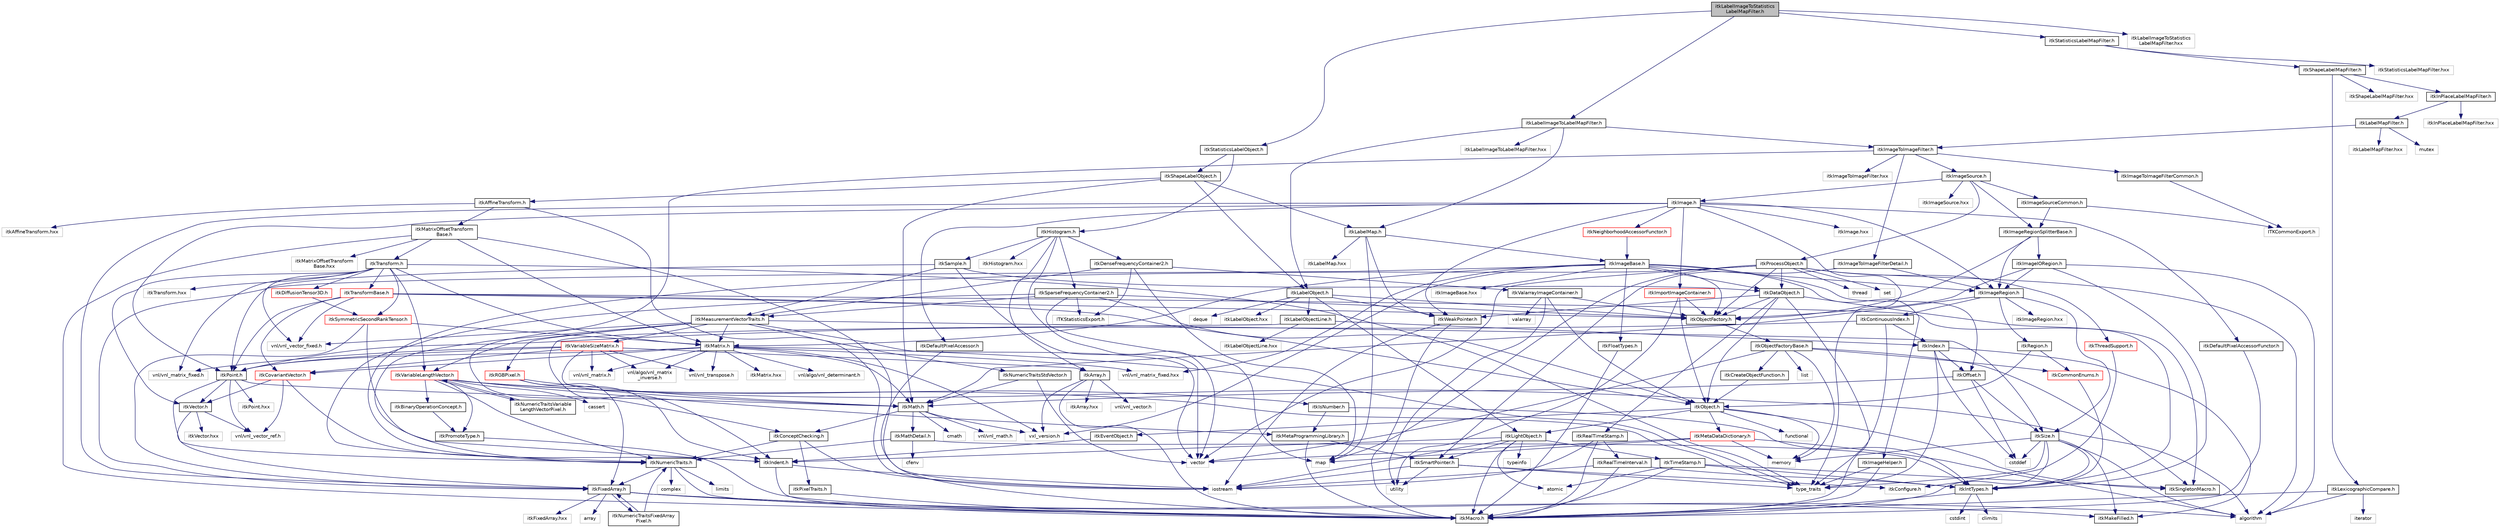 digraph "itkLabelImageToStatisticsLabelMapFilter.h"
{
 // LATEX_PDF_SIZE
  edge [fontname="Helvetica",fontsize="10",labelfontname="Helvetica",labelfontsize="10"];
  node [fontname="Helvetica",fontsize="10",shape=record];
  Node1 [label="itkLabelImageToStatistics\lLabelMapFilter.h",height=0.2,width=0.4,color="black", fillcolor="grey75", style="filled", fontcolor="black",tooltip=" "];
  Node1 -> Node2 [color="midnightblue",fontsize="10",style="solid",fontname="Helvetica"];
  Node2 [label="itkStatisticsLabelObject.h",height=0.2,width=0.4,color="black", fillcolor="white", style="filled",URL="$itkStatisticsLabelObject_8h.html",tooltip=" "];
  Node2 -> Node3 [color="midnightblue",fontsize="10",style="solid",fontname="Helvetica"];
  Node3 [label="itkShapeLabelObject.h",height=0.2,width=0.4,color="black", fillcolor="white", style="filled",URL="$itkShapeLabelObject_8h.html",tooltip=" "];
  Node3 -> Node4 [color="midnightblue",fontsize="10",style="solid",fontname="Helvetica"];
  Node4 [label="itkLabelObject.h",height=0.2,width=0.4,color="black", fillcolor="white", style="filled",URL="$itkLabelObject_8h.html",tooltip=" "];
  Node4 -> Node5 [color="midnightblue",fontsize="10",style="solid",fontname="Helvetica"];
  Node5 [label="deque",height=0.2,width=0.4,color="grey75", fillcolor="white", style="filled",tooltip=" "];
  Node4 -> Node6 [color="midnightblue",fontsize="10",style="solid",fontname="Helvetica"];
  Node6 [label="itkLightObject.h",height=0.2,width=0.4,color="black", fillcolor="white", style="filled",URL="$itkLightObject_8h.html",tooltip=" "];
  Node6 -> Node7 [color="midnightblue",fontsize="10",style="solid",fontname="Helvetica"];
  Node7 [label="itkMacro.h",height=0.2,width=0.4,color="black", fillcolor="white", style="filled",URL="$itkMacro_8h.html",tooltip=" "];
  Node6 -> Node8 [color="midnightblue",fontsize="10",style="solid",fontname="Helvetica"];
  Node8 [label="itkSmartPointer.h",height=0.2,width=0.4,color="black", fillcolor="white", style="filled",URL="$itkSmartPointer_8h.html",tooltip=" "];
  Node8 -> Node9 [color="midnightblue",fontsize="10",style="solid",fontname="Helvetica"];
  Node9 [label="iostream",height=0.2,width=0.4,color="grey75", fillcolor="white", style="filled",tooltip=" "];
  Node8 -> Node10 [color="midnightblue",fontsize="10",style="solid",fontname="Helvetica"];
  Node10 [label="utility",height=0.2,width=0.4,color="grey75", fillcolor="white", style="filled",tooltip=" "];
  Node8 -> Node11 [color="midnightblue",fontsize="10",style="solid",fontname="Helvetica"];
  Node11 [label="type_traits",height=0.2,width=0.4,color="grey75", fillcolor="white", style="filled",tooltip=" "];
  Node8 -> Node12 [color="midnightblue",fontsize="10",style="solid",fontname="Helvetica"];
  Node12 [label="itkConfigure.h",height=0.2,width=0.4,color="grey75", fillcolor="white", style="filled",tooltip=" "];
  Node6 -> Node13 [color="midnightblue",fontsize="10",style="solid",fontname="Helvetica"];
  Node13 [label="itkTimeStamp.h",height=0.2,width=0.4,color="black", fillcolor="white", style="filled",URL="$itkTimeStamp_8h.html",tooltip=" "];
  Node13 -> Node7 [color="midnightblue",fontsize="10",style="solid",fontname="Helvetica"];
  Node13 -> Node14 [color="midnightblue",fontsize="10",style="solid",fontname="Helvetica"];
  Node14 [label="itkIntTypes.h",height=0.2,width=0.4,color="black", fillcolor="white", style="filled",URL="$itkIntTypes_8h.html",tooltip=" "];
  Node14 -> Node7 [color="midnightblue",fontsize="10",style="solid",fontname="Helvetica"];
  Node14 -> Node15 [color="midnightblue",fontsize="10",style="solid",fontname="Helvetica"];
  Node15 [label="cstdint",height=0.2,width=0.4,color="grey75", fillcolor="white", style="filled",tooltip=" "];
  Node14 -> Node16 [color="midnightblue",fontsize="10",style="solid",fontname="Helvetica"];
  Node16 [label="climits",height=0.2,width=0.4,color="grey75", fillcolor="white", style="filled",tooltip=" "];
  Node13 -> Node17 [color="midnightblue",fontsize="10",style="solid",fontname="Helvetica"];
  Node17 [label="atomic",height=0.2,width=0.4,color="grey75", fillcolor="white", style="filled",tooltip=" "];
  Node13 -> Node18 [color="midnightblue",fontsize="10",style="solid",fontname="Helvetica"];
  Node18 [label="itkSingletonMacro.h",height=0.2,width=0.4,color="black", fillcolor="white", style="filled",URL="$itkSingletonMacro_8h.html",tooltip=" "];
  Node6 -> Node19 [color="midnightblue",fontsize="10",style="solid",fontname="Helvetica"];
  Node19 [label="itkIndent.h",height=0.2,width=0.4,color="black", fillcolor="white", style="filled",URL="$itkIndent_8h.html",tooltip=" "];
  Node19 -> Node7 [color="midnightblue",fontsize="10",style="solid",fontname="Helvetica"];
  Node19 -> Node9 [color="midnightblue",fontsize="10",style="solid",fontname="Helvetica"];
  Node6 -> Node17 [color="midnightblue",fontsize="10",style="solid",fontname="Helvetica"];
  Node6 -> Node9 [color="midnightblue",fontsize="10",style="solid",fontname="Helvetica"];
  Node6 -> Node20 [color="midnightblue",fontsize="10",style="solid",fontname="Helvetica"];
  Node20 [label="typeinfo",height=0.2,width=0.4,color="grey75", fillcolor="white", style="filled",tooltip=" "];
  Node4 -> Node21 [color="midnightblue",fontsize="10",style="solid",fontname="Helvetica"];
  Node21 [label="itkLabelObjectLine.h",height=0.2,width=0.4,color="black", fillcolor="white", style="filled",URL="$itkLabelObjectLine_8h.html",tooltip=" "];
  Node21 -> Node22 [color="midnightblue",fontsize="10",style="solid",fontname="Helvetica"];
  Node22 [label="itkIndex.h",height=0.2,width=0.4,color="black", fillcolor="white", style="filled",URL="$itkIndex_8h.html",tooltip=" "];
  Node22 -> Node23 [color="midnightblue",fontsize="10",style="solid",fontname="Helvetica"];
  Node23 [label="itkMakeFilled.h",height=0.2,width=0.4,color="black", fillcolor="white", style="filled",URL="$itkMakeFilled_8h.html",tooltip=" "];
  Node22 -> Node24 [color="midnightblue",fontsize="10",style="solid",fontname="Helvetica"];
  Node24 [label="itkOffset.h",height=0.2,width=0.4,color="black", fillcolor="white", style="filled",URL="$itkOffset_8h.html",tooltip=" "];
  Node24 -> Node25 [color="midnightblue",fontsize="10",style="solid",fontname="Helvetica"];
  Node25 [label="itkSize.h",height=0.2,width=0.4,color="black", fillcolor="white", style="filled",URL="$itkSize_8h.html",tooltip=" "];
  Node25 -> Node14 [color="midnightblue",fontsize="10",style="solid",fontname="Helvetica"];
  Node25 -> Node7 [color="midnightblue",fontsize="10",style="solid",fontname="Helvetica"];
  Node25 -> Node23 [color="midnightblue",fontsize="10",style="solid",fontname="Helvetica"];
  Node25 -> Node26 [color="midnightblue",fontsize="10",style="solid",fontname="Helvetica"];
  Node26 [label="algorithm",height=0.2,width=0.4,color="grey75", fillcolor="white", style="filled",tooltip=" "];
  Node25 -> Node27 [color="midnightblue",fontsize="10",style="solid",fontname="Helvetica"];
  Node27 [label="cstddef",height=0.2,width=0.4,color="grey75", fillcolor="white", style="filled",tooltip=" "];
  Node25 -> Node11 [color="midnightblue",fontsize="10",style="solid",fontname="Helvetica"];
  Node25 -> Node28 [color="midnightblue",fontsize="10",style="solid",fontname="Helvetica"];
  Node28 [label="memory",height=0.2,width=0.4,color="grey75", fillcolor="white", style="filled",tooltip=" "];
  Node24 -> Node29 [color="midnightblue",fontsize="10",style="solid",fontname="Helvetica"];
  Node29 [label="itkMath.h",height=0.2,width=0.4,color="black", fillcolor="white", style="filled",URL="$itkMath_8h.html",tooltip=" "];
  Node29 -> Node30 [color="midnightblue",fontsize="10",style="solid",fontname="Helvetica"];
  Node30 [label="cmath",height=0.2,width=0.4,color="grey75", fillcolor="white", style="filled",tooltip=" "];
  Node29 -> Node31 [color="midnightblue",fontsize="10",style="solid",fontname="Helvetica"];
  Node31 [label="itkMathDetail.h",height=0.2,width=0.4,color="black", fillcolor="white", style="filled",URL="$itkMathDetail_8h.html",tooltip=" "];
  Node31 -> Node14 [color="midnightblue",fontsize="10",style="solid",fontname="Helvetica"];
  Node31 -> Node32 [color="midnightblue",fontsize="10",style="solid",fontname="Helvetica"];
  Node32 [label="itkNumericTraits.h",height=0.2,width=0.4,color="black", fillcolor="white", style="filled",URL="$itkNumericTraits_8h.html",tooltip=" "];
  Node32 -> Node7 [color="midnightblue",fontsize="10",style="solid",fontname="Helvetica"];
  Node32 -> Node33 [color="midnightblue",fontsize="10",style="solid",fontname="Helvetica"];
  Node33 [label="limits",height=0.2,width=0.4,color="grey75", fillcolor="white", style="filled",tooltip=" "];
  Node32 -> Node34 [color="midnightblue",fontsize="10",style="solid",fontname="Helvetica"];
  Node34 [label="complex",height=0.2,width=0.4,color="grey75", fillcolor="white", style="filled",tooltip=" "];
  Node32 -> Node35 [color="midnightblue",fontsize="10",style="solid",fontname="Helvetica"];
  Node35 [label="itkFixedArray.h",height=0.2,width=0.4,color="black", fillcolor="white", style="filled",URL="$itkFixedArray_8h.html",tooltip=" "];
  Node35 -> Node7 [color="midnightblue",fontsize="10",style="solid",fontname="Helvetica"];
  Node35 -> Node23 [color="midnightblue",fontsize="10",style="solid",fontname="Helvetica"];
  Node35 -> Node26 [color="midnightblue",fontsize="10",style="solid",fontname="Helvetica"];
  Node35 -> Node36 [color="midnightblue",fontsize="10",style="solid",fontname="Helvetica"];
  Node36 [label="array",height=0.2,width=0.4,color="grey75", fillcolor="white", style="filled",tooltip=" "];
  Node35 -> Node37 [color="midnightblue",fontsize="10",style="solid",fontname="Helvetica"];
  Node37 [label="itkFixedArray.hxx",height=0.2,width=0.4,color="grey75", fillcolor="white", style="filled",tooltip=" "];
  Node35 -> Node38 [color="midnightblue",fontsize="10",style="solid",fontname="Helvetica"];
  Node38 [label="itkNumericTraitsFixedArray\lPixel.h",height=0.2,width=0.4,color="black", fillcolor="white", style="filled",URL="$itkNumericTraitsFixedArrayPixel_8h.html",tooltip=" "];
  Node38 -> Node32 [color="midnightblue",fontsize="10",style="solid",fontname="Helvetica"];
  Node38 -> Node35 [color="midnightblue",fontsize="10",style="solid",fontname="Helvetica"];
  Node31 -> Node39 [color="midnightblue",fontsize="10",style="solid",fontname="Helvetica"];
  Node39 [label="cfenv",height=0.2,width=0.4,color="grey75", fillcolor="white", style="filled",tooltip=" "];
  Node29 -> Node40 [color="midnightblue",fontsize="10",style="solid",fontname="Helvetica"];
  Node40 [label="itkConceptChecking.h",height=0.2,width=0.4,color="black", fillcolor="white", style="filled",URL="$itkConceptChecking_8h.html",tooltip=" "];
  Node40 -> Node41 [color="midnightblue",fontsize="10",style="solid",fontname="Helvetica"];
  Node41 [label="itkPixelTraits.h",height=0.2,width=0.4,color="black", fillcolor="white", style="filled",URL="$itkPixelTraits_8h.html",tooltip=" "];
  Node41 -> Node7 [color="midnightblue",fontsize="10",style="solid",fontname="Helvetica"];
  Node40 -> Node32 [color="midnightblue",fontsize="10",style="solid",fontname="Helvetica"];
  Node40 -> Node9 [color="midnightblue",fontsize="10",style="solid",fontname="Helvetica"];
  Node29 -> Node42 [color="midnightblue",fontsize="10",style="solid",fontname="Helvetica"];
  Node42 [label="vnl/vnl_math.h",height=0.2,width=0.4,color="grey75", fillcolor="white", style="filled",tooltip=" "];
  Node29 -> Node43 [color="midnightblue",fontsize="10",style="solid",fontname="Helvetica"];
  Node43 [label="vxl_version.h",height=0.2,width=0.4,color="grey75", fillcolor="white", style="filled",tooltip=" "];
  Node24 -> Node27 [color="midnightblue",fontsize="10",style="solid",fontname="Helvetica"];
  Node22 -> Node27 [color="midnightblue",fontsize="10",style="solid",fontname="Helvetica"];
  Node22 -> Node11 [color="midnightblue",fontsize="10",style="solid",fontname="Helvetica"];
  Node21 -> Node19 [color="midnightblue",fontsize="10",style="solid",fontname="Helvetica"];
  Node21 -> Node44 [color="midnightblue",fontsize="10",style="solid",fontname="Helvetica"];
  Node44 [label="itkLabelObjectLine.hxx",height=0.2,width=0.4,color="grey75", fillcolor="white", style="filled",tooltip=" "];
  Node4 -> Node45 [color="midnightblue",fontsize="10",style="solid",fontname="Helvetica"];
  Node45 [label="itkWeakPointer.h",height=0.2,width=0.4,color="black", fillcolor="white", style="filled",URL="$itkWeakPointer_8h.html",tooltip=" "];
  Node45 -> Node7 [color="midnightblue",fontsize="10",style="solid",fontname="Helvetica"];
  Node45 -> Node9 [color="midnightblue",fontsize="10",style="solid",fontname="Helvetica"];
  Node4 -> Node46 [color="midnightblue",fontsize="10",style="solid",fontname="Helvetica"];
  Node46 [label="itkObjectFactory.h",height=0.2,width=0.4,color="black", fillcolor="white", style="filled",URL="$itkObjectFactory_8h.html",tooltip=" "];
  Node46 -> Node47 [color="midnightblue",fontsize="10",style="solid",fontname="Helvetica"];
  Node47 [label="itkObjectFactoryBase.h",height=0.2,width=0.4,color="black", fillcolor="white", style="filled",URL="$itkObjectFactoryBase_8h.html",tooltip=" "];
  Node47 -> Node48 [color="midnightblue",fontsize="10",style="solid",fontname="Helvetica"];
  Node48 [label="itkCreateObjectFunction.h",height=0.2,width=0.4,color="black", fillcolor="white", style="filled",URL="$itkCreateObjectFunction_8h.html",tooltip=" "];
  Node48 -> Node49 [color="midnightblue",fontsize="10",style="solid",fontname="Helvetica"];
  Node49 [label="itkObject.h",height=0.2,width=0.4,color="black", fillcolor="white", style="filled",URL="$itkObject_8h.html",tooltip=" "];
  Node49 -> Node6 [color="midnightblue",fontsize="10",style="solid",fontname="Helvetica"];
  Node49 -> Node50 [color="midnightblue",fontsize="10",style="solid",fontname="Helvetica"];
  Node50 [label="itkEventObject.h",height=0.2,width=0.4,color="black", fillcolor="white", style="filled",URL="$itkEventObject_8h.html",tooltip=" "];
  Node50 -> Node19 [color="midnightblue",fontsize="10",style="solid",fontname="Helvetica"];
  Node49 -> Node51 [color="midnightblue",fontsize="10",style="solid",fontname="Helvetica"];
  Node51 [label="itkMetaDataDictionary.h",height=0.2,width=0.4,color="red", fillcolor="white", style="filled",URL="$itkMetaDataDictionary_8h.html",tooltip=" "];
  Node51 -> Node26 [color="midnightblue",fontsize="10",style="solid",fontname="Helvetica"];
  Node51 -> Node53 [color="midnightblue",fontsize="10",style="solid",fontname="Helvetica"];
  Node53 [label="vector",height=0.2,width=0.4,color="grey75", fillcolor="white", style="filled",tooltip=" "];
  Node51 -> Node54 [color="midnightblue",fontsize="10",style="solid",fontname="Helvetica"];
  Node54 [label="map",height=0.2,width=0.4,color="grey75", fillcolor="white", style="filled",tooltip=" "];
  Node51 -> Node28 [color="midnightblue",fontsize="10",style="solid",fontname="Helvetica"];
  Node49 -> Node18 [color="midnightblue",fontsize="10",style="solid",fontname="Helvetica"];
  Node49 -> Node56 [color="midnightblue",fontsize="10",style="solid",fontname="Helvetica"];
  Node56 [label="functional",height=0.2,width=0.4,color="grey75", fillcolor="white", style="filled",tooltip=" "];
  Node49 -> Node28 [color="midnightblue",fontsize="10",style="solid",fontname="Helvetica"];
  Node47 -> Node18 [color="midnightblue",fontsize="10",style="solid",fontname="Helvetica"];
  Node47 -> Node57 [color="midnightblue",fontsize="10",style="solid",fontname="Helvetica"];
  Node57 [label="itkCommonEnums.h",height=0.2,width=0.4,color="red", fillcolor="white", style="filled",URL="$itkCommonEnums_8h.html",tooltip=" "];
  Node57 -> Node14 [color="midnightblue",fontsize="10",style="solid",fontname="Helvetica"];
  Node47 -> Node59 [color="midnightblue",fontsize="10",style="solid",fontname="Helvetica"];
  Node59 [label="list",height=0.2,width=0.4,color="grey75", fillcolor="white", style="filled",tooltip=" "];
  Node47 -> Node28 [color="midnightblue",fontsize="10",style="solid",fontname="Helvetica"];
  Node47 -> Node53 [color="midnightblue",fontsize="10",style="solid",fontname="Helvetica"];
  Node4 -> Node60 [color="midnightblue",fontsize="10",style="solid",fontname="Helvetica"];
  Node60 [label="itkLabelObject.hxx",height=0.2,width=0.4,color="grey75", fillcolor="white", style="filled",tooltip=" "];
  Node3 -> Node61 [color="midnightblue",fontsize="10",style="solid",fontname="Helvetica"];
  Node61 [label="itkLabelMap.h",height=0.2,width=0.4,color="black", fillcolor="white", style="filled",URL="$itkLabelMap_8h.html",tooltip=" "];
  Node61 -> Node62 [color="midnightblue",fontsize="10",style="solid",fontname="Helvetica"];
  Node62 [label="itkImageBase.h",height=0.2,width=0.4,color="black", fillcolor="white", style="filled",URL="$itkImageBase_8h.html",tooltip=" "];
  Node62 -> Node63 [color="midnightblue",fontsize="10",style="solid",fontname="Helvetica"];
  Node63 [label="itkDataObject.h",height=0.2,width=0.4,color="black", fillcolor="white", style="filled",URL="$itkDataObject_8h.html",tooltip=" "];
  Node63 -> Node49 [color="midnightblue",fontsize="10",style="solid",fontname="Helvetica"];
  Node63 -> Node7 [color="midnightblue",fontsize="10",style="solid",fontname="Helvetica"];
  Node63 -> Node18 [color="midnightblue",fontsize="10",style="solid",fontname="Helvetica"];
  Node63 -> Node45 [color="midnightblue",fontsize="10",style="solid",fontname="Helvetica"];
  Node63 -> Node64 [color="midnightblue",fontsize="10",style="solid",fontname="Helvetica"];
  Node64 [label="itkRealTimeStamp.h",height=0.2,width=0.4,color="black", fillcolor="white", style="filled",URL="$itkRealTimeStamp_8h.html",tooltip=" "];
  Node64 -> Node65 [color="midnightblue",fontsize="10",style="solid",fontname="Helvetica"];
  Node65 [label="itkRealTimeInterval.h",height=0.2,width=0.4,color="black", fillcolor="white", style="filled",URL="$itkRealTimeInterval_8h.html",tooltip=" "];
  Node65 -> Node14 [color="midnightblue",fontsize="10",style="solid",fontname="Helvetica"];
  Node65 -> Node7 [color="midnightblue",fontsize="10",style="solid",fontname="Helvetica"];
  Node65 -> Node9 [color="midnightblue",fontsize="10",style="solid",fontname="Helvetica"];
  Node64 -> Node7 [color="midnightblue",fontsize="10",style="solid",fontname="Helvetica"];
  Node64 -> Node9 [color="midnightblue",fontsize="10",style="solid",fontname="Helvetica"];
  Node63 -> Node46 [color="midnightblue",fontsize="10",style="solid",fontname="Helvetica"];
  Node62 -> Node66 [color="midnightblue",fontsize="10",style="solid",fontname="Helvetica"];
  Node66 [label="itkImageRegion.h",height=0.2,width=0.4,color="black", fillcolor="white", style="filled",URL="$itkImageRegion_8h.html",tooltip=" "];
  Node66 -> Node67 [color="midnightblue",fontsize="10",style="solid",fontname="Helvetica"];
  Node67 [label="itkRegion.h",height=0.2,width=0.4,color="black", fillcolor="white", style="filled",URL="$itkRegion_8h.html",tooltip=" "];
  Node67 -> Node49 [color="midnightblue",fontsize="10",style="solid",fontname="Helvetica"];
  Node67 -> Node57 [color="midnightblue",fontsize="10",style="solid",fontname="Helvetica"];
  Node66 -> Node25 [color="midnightblue",fontsize="10",style="solid",fontname="Helvetica"];
  Node66 -> Node68 [color="midnightblue",fontsize="10",style="solid",fontname="Helvetica"];
  Node68 [label="itkContinuousIndex.h",height=0.2,width=0.4,color="black", fillcolor="white", style="filled",URL="$itkContinuousIndex_8h.html",tooltip=" "];
  Node68 -> Node69 [color="midnightblue",fontsize="10",style="solid",fontname="Helvetica"];
  Node69 [label="itkPoint.h",height=0.2,width=0.4,color="black", fillcolor="white", style="filled",URL="$itkPoint_8h.html",tooltip=" "];
  Node69 -> Node32 [color="midnightblue",fontsize="10",style="solid",fontname="Helvetica"];
  Node69 -> Node70 [color="midnightblue",fontsize="10",style="solid",fontname="Helvetica"];
  Node70 [label="itkVector.h",height=0.2,width=0.4,color="black", fillcolor="white", style="filled",URL="$itkVector_8h.html",tooltip=" "];
  Node70 -> Node35 [color="midnightblue",fontsize="10",style="solid",fontname="Helvetica"];
  Node70 -> Node71 [color="midnightblue",fontsize="10",style="solid",fontname="Helvetica"];
  Node71 [label="vnl/vnl_vector_ref.h",height=0.2,width=0.4,color="grey75", fillcolor="white", style="filled",tooltip=" "];
  Node70 -> Node72 [color="midnightblue",fontsize="10",style="solid",fontname="Helvetica"];
  Node72 [label="itkVector.hxx",height=0.2,width=0.4,color="grey75", fillcolor="white", style="filled",tooltip=" "];
  Node69 -> Node71 [color="midnightblue",fontsize="10",style="solid",fontname="Helvetica"];
  Node69 -> Node29 [color="midnightblue",fontsize="10",style="solid",fontname="Helvetica"];
  Node69 -> Node73 [color="midnightblue",fontsize="10",style="solid",fontname="Helvetica"];
  Node73 [label="itkPoint.hxx",height=0.2,width=0.4,color="grey75", fillcolor="white", style="filled",tooltip=" "];
  Node68 -> Node22 [color="midnightblue",fontsize="10",style="solid",fontname="Helvetica"];
  Node68 -> Node11 [color="midnightblue",fontsize="10",style="solid",fontname="Helvetica"];
  Node66 -> Node29 [color="midnightblue",fontsize="10",style="solid",fontname="Helvetica"];
  Node66 -> Node74 [color="midnightblue",fontsize="10",style="solid",fontname="Helvetica"];
  Node74 [label="itkImageRegion.hxx",height=0.2,width=0.4,color="grey75", fillcolor="white", style="filled",tooltip=" "];
  Node62 -> Node75 [color="midnightblue",fontsize="10",style="solid",fontname="Helvetica"];
  Node75 [label="itkMatrix.h",height=0.2,width=0.4,color="black", fillcolor="white", style="filled",URL="$itkMatrix_8h.html",tooltip=" "];
  Node75 -> Node69 [color="midnightblue",fontsize="10",style="solid",fontname="Helvetica"];
  Node75 -> Node76 [color="midnightblue",fontsize="10",style="solid",fontname="Helvetica"];
  Node76 [label="itkCovariantVector.h",height=0.2,width=0.4,color="red", fillcolor="white", style="filled",URL="$itkCovariantVector_8h.html",tooltip=" "];
  Node76 -> Node19 [color="midnightblue",fontsize="10",style="solid",fontname="Helvetica"];
  Node76 -> Node70 [color="midnightblue",fontsize="10",style="solid",fontname="Helvetica"];
  Node76 -> Node71 [color="midnightblue",fontsize="10",style="solid",fontname="Helvetica"];
  Node75 -> Node43 [color="midnightblue",fontsize="10",style="solid",fontname="Helvetica"];
  Node75 -> Node79 [color="midnightblue",fontsize="10",style="solid",fontname="Helvetica"];
  Node79 [label="vnl/vnl_matrix_fixed.hxx",height=0.2,width=0.4,color="grey75", fillcolor="white", style="filled",tooltip=" "];
  Node75 -> Node80 [color="midnightblue",fontsize="10",style="solid",fontname="Helvetica"];
  Node80 [label="vnl/vnl_transpose.h",height=0.2,width=0.4,color="grey75", fillcolor="white", style="filled",tooltip=" "];
  Node75 -> Node81 [color="midnightblue",fontsize="10",style="solid",fontname="Helvetica"];
  Node81 [label="vnl/algo/vnl_matrix\l_inverse.h",height=0.2,width=0.4,color="grey75", fillcolor="white", style="filled",tooltip=" "];
  Node75 -> Node82 [color="midnightblue",fontsize="10",style="solid",fontname="Helvetica"];
  Node82 [label="vnl/vnl_matrix.h",height=0.2,width=0.4,color="grey75", fillcolor="white", style="filled",tooltip=" "];
  Node75 -> Node83 [color="midnightblue",fontsize="10",style="solid",fontname="Helvetica"];
  Node83 [label="vnl/algo/vnl_determinant.h",height=0.2,width=0.4,color="grey75", fillcolor="white", style="filled",tooltip=" "];
  Node75 -> Node29 [color="midnightblue",fontsize="10",style="solid",fontname="Helvetica"];
  Node75 -> Node11 [color="midnightblue",fontsize="10",style="solid",fontname="Helvetica"];
  Node75 -> Node84 [color="midnightblue",fontsize="10",style="solid",fontname="Helvetica"];
  Node84 [label="itkMatrix.hxx",height=0.2,width=0.4,color="grey75", fillcolor="white", style="filled",tooltip=" "];
  Node62 -> Node46 [color="midnightblue",fontsize="10",style="solid",fontname="Helvetica"];
  Node62 -> Node24 [color="midnightblue",fontsize="10",style="solid",fontname="Helvetica"];
  Node62 -> Node35 [color="midnightblue",fontsize="10",style="solid",fontname="Helvetica"];
  Node62 -> Node85 [color="midnightblue",fontsize="10",style="solid",fontname="Helvetica"];
  Node85 [label="itkImageHelper.h",height=0.2,width=0.4,color="black", fillcolor="white", style="filled",URL="$itkImageHelper_8h.html",tooltip=" "];
  Node85 -> Node7 [color="midnightblue",fontsize="10",style="solid",fontname="Helvetica"];
  Node85 -> Node11 [color="midnightblue",fontsize="10",style="solid",fontname="Helvetica"];
  Node62 -> Node86 [color="midnightblue",fontsize="10",style="solid",fontname="Helvetica"];
  Node86 [label="itkFloatTypes.h",height=0.2,width=0.4,color="black", fillcolor="white", style="filled",URL="$itkFloatTypes_8h.html",tooltip=" "];
  Node86 -> Node7 [color="midnightblue",fontsize="10",style="solid",fontname="Helvetica"];
  Node62 -> Node43 [color="midnightblue",fontsize="10",style="solid",fontname="Helvetica"];
  Node62 -> Node79 [color="midnightblue",fontsize="10",style="solid",fontname="Helvetica"];
  Node62 -> Node87 [color="midnightblue",fontsize="10",style="solid",fontname="Helvetica"];
  Node87 [label="itkImageBase.hxx",height=0.2,width=0.4,color="grey75", fillcolor="white", style="filled",tooltip=" "];
  Node61 -> Node45 [color="midnightblue",fontsize="10",style="solid",fontname="Helvetica"];
  Node61 -> Node54 [color="midnightblue",fontsize="10",style="solid",fontname="Helvetica"];
  Node61 -> Node88 [color="midnightblue",fontsize="10",style="solid",fontname="Helvetica"];
  Node88 [label="itkLabelMap.hxx",height=0.2,width=0.4,color="grey75", fillcolor="white", style="filled",tooltip=" "];
  Node3 -> Node29 [color="midnightblue",fontsize="10",style="solid",fontname="Helvetica"];
  Node3 -> Node89 [color="midnightblue",fontsize="10",style="solid",fontname="Helvetica"];
  Node89 [label="itkAffineTransform.h",height=0.2,width=0.4,color="black", fillcolor="white", style="filled",URL="$itkAffineTransform_8h.html",tooltip=" "];
  Node89 -> Node90 [color="midnightblue",fontsize="10",style="solid",fontname="Helvetica"];
  Node90 [label="itkMatrixOffsetTransform\lBase.h",height=0.2,width=0.4,color="black", fillcolor="white", style="filled",URL="$itkMatrixOffsetTransformBase_8h.html",tooltip=" "];
  Node90 -> Node7 [color="midnightblue",fontsize="10",style="solid",fontname="Helvetica"];
  Node90 -> Node75 [color="midnightblue",fontsize="10",style="solid",fontname="Helvetica"];
  Node90 -> Node91 [color="midnightblue",fontsize="10",style="solid",fontname="Helvetica"];
  Node91 [label="itkTransform.h",height=0.2,width=0.4,color="black", fillcolor="white", style="filled",URL="$itkTransform_8h.html",tooltip=" "];
  Node91 -> Node11 [color="midnightblue",fontsize="10",style="solid",fontname="Helvetica"];
  Node91 -> Node92 [color="midnightblue",fontsize="10",style="solid",fontname="Helvetica"];
  Node92 [label="itkTransformBase.h",height=0.2,width=0.4,color="red", fillcolor="white", style="filled",URL="$itkTransformBase_8h.html",tooltip=" "];
  Node92 -> Node49 [color="midnightblue",fontsize="10",style="solid",fontname="Helvetica"];
  Node92 -> Node69 [color="midnightblue",fontsize="10",style="solid",fontname="Helvetica"];
  Node92 -> Node76 [color="midnightblue",fontsize="10",style="solid",fontname="Helvetica"];
  Node92 -> Node94 [color="midnightblue",fontsize="10",style="solid",fontname="Helvetica"];
  Node94 [label="vnl/vnl_vector_fixed.h",height=0.2,width=0.4,color="grey75", fillcolor="white", style="filled",tooltip=" "];
  Node92 -> Node46 [color="midnightblue",fontsize="10",style="solid",fontname="Helvetica"];
  Node92 -> Node14 [color="midnightblue",fontsize="10",style="solid",fontname="Helvetica"];
  Node91 -> Node70 [color="midnightblue",fontsize="10",style="solid",fontname="Helvetica"];
  Node91 -> Node102 [color="midnightblue",fontsize="10",style="solid",fontname="Helvetica"];
  Node102 [label="itkSymmetricSecondRankTensor.h",height=0.2,width=0.4,color="red", fillcolor="white", style="filled",URL="$itkSymmetricSecondRankTensor_8h.html",tooltip=" "];
  Node102 -> Node19 [color="midnightblue",fontsize="10",style="solid",fontname="Helvetica"];
  Node102 -> Node35 [color="midnightblue",fontsize="10",style="solid",fontname="Helvetica"];
  Node102 -> Node75 [color="midnightblue",fontsize="10",style="solid",fontname="Helvetica"];
  Node91 -> Node111 [color="midnightblue",fontsize="10",style="solid",fontname="Helvetica"];
  Node111 [label="itkDiffusionTensor3D.h",height=0.2,width=0.4,color="red", fillcolor="white", style="filled",URL="$itkDiffusionTensor3D_8h.html",tooltip=" "];
  Node111 -> Node102 [color="midnightblue",fontsize="10",style="solid",fontname="Helvetica"];
  Node91 -> Node114 [color="midnightblue",fontsize="10",style="solid",fontname="Helvetica"];
  Node114 [label="itkVariableLengthVector.h",height=0.2,width=0.4,color="red", fillcolor="white", style="filled",URL="$itkVariableLengthVector_8h.html",tooltip=" "];
  Node114 -> Node115 [color="midnightblue",fontsize="10",style="solid",fontname="Helvetica"];
  Node115 [label="cassert",height=0.2,width=0.4,color="grey75", fillcolor="white", style="filled",tooltip=" "];
  Node114 -> Node26 [color="midnightblue",fontsize="10",style="solid",fontname="Helvetica"];
  Node114 -> Node11 [color="midnightblue",fontsize="10",style="solid",fontname="Helvetica"];
  Node114 -> Node32 [color="midnightblue",fontsize="10",style="solid",fontname="Helvetica"];
  Node114 -> Node116 [color="midnightblue",fontsize="10",style="solid",fontname="Helvetica"];
  Node116 [label="itkMetaProgrammingLibrary.h",height=0.2,width=0.4,color="black", fillcolor="white", style="filled",URL="$itkMetaProgrammingLibrary_8h.html",tooltip=" "];
  Node116 -> Node7 [color="midnightblue",fontsize="10",style="solid",fontname="Helvetica"];
  Node116 -> Node8 [color="midnightblue",fontsize="10",style="solid",fontname="Helvetica"];
  Node114 -> Node117 [color="midnightblue",fontsize="10",style="solid",fontname="Helvetica"];
  Node117 [label="itkIsNumber.h",height=0.2,width=0.4,color="black", fillcolor="white", style="filled",URL="$itkIsNumber_8h.html",tooltip=" "];
  Node117 -> Node116 [color="midnightblue",fontsize="10",style="solid",fontname="Helvetica"];
  Node117 -> Node14 [color="midnightblue",fontsize="10",style="solid",fontname="Helvetica"];
  Node114 -> Node118 [color="midnightblue",fontsize="10",style="solid",fontname="Helvetica"];
  Node118 [label="itkPromoteType.h",height=0.2,width=0.4,color="black", fillcolor="white", style="filled",URL="$itkPromoteType_8h.html",tooltip=" "];
  Node118 -> Node7 [color="midnightblue",fontsize="10",style="solid",fontname="Helvetica"];
  Node114 -> Node119 [color="midnightblue",fontsize="10",style="solid",fontname="Helvetica"];
  Node119 [label="itkBinaryOperationConcept.h",height=0.2,width=0.4,color="black", fillcolor="white", style="filled",URL="$itkBinaryOperationConcept_8h.html",tooltip=" "];
  Node119 -> Node118 [color="midnightblue",fontsize="10",style="solid",fontname="Helvetica"];
  Node114 -> Node120 [color="midnightblue",fontsize="10",style="solid",fontname="Helvetica"];
  Node120 [label="itkNumericTraitsVariable\lLengthVectorPixel.h",height=0.2,width=0.4,color="black", fillcolor="white", style="filled",URL="$itkNumericTraitsVariableLengthVectorPixel_8h.html",tooltip=" "];
  Node120 -> Node114 [color="midnightblue",fontsize="10",style="solid",fontname="Helvetica"];
  Node91 -> Node94 [color="midnightblue",fontsize="10",style="solid",fontname="Helvetica"];
  Node91 -> Node107 [color="midnightblue",fontsize="10",style="solid",fontname="Helvetica"];
  Node107 [label="vnl/vnl_matrix_fixed.h",height=0.2,width=0.4,color="grey75", fillcolor="white", style="filled",tooltip=" "];
  Node91 -> Node75 [color="midnightblue",fontsize="10",style="solid",fontname="Helvetica"];
  Node91 -> Node122 [color="midnightblue",fontsize="10",style="solid",fontname="Helvetica"];
  Node122 [label="itkTransform.hxx",height=0.2,width=0.4,color="grey75", fillcolor="white", style="filled",tooltip=" "];
  Node90 -> Node9 [color="midnightblue",fontsize="10",style="solid",fontname="Helvetica"];
  Node90 -> Node123 [color="midnightblue",fontsize="10",style="solid",fontname="Helvetica"];
  Node123 [label="itkMatrixOffsetTransform\lBase.hxx",height=0.2,width=0.4,color="grey75", fillcolor="white", style="filled",tooltip=" "];
  Node89 -> Node9 [color="midnightblue",fontsize="10",style="solid",fontname="Helvetica"];
  Node89 -> Node124 [color="midnightblue",fontsize="10",style="solid",fontname="Helvetica"];
  Node124 [label="itkAffineTransform.hxx",height=0.2,width=0.4,color="grey75", fillcolor="white", style="filled",tooltip=" "];
  Node2 -> Node125 [color="midnightblue",fontsize="10",style="solid",fontname="Helvetica"];
  Node125 [label="itkHistogram.h",height=0.2,width=0.4,color="black", fillcolor="white", style="filled",URL="$itkHistogram_8h.html",tooltip=" "];
  Node125 -> Node53 [color="midnightblue",fontsize="10",style="solid",fontname="Helvetica"];
  Node125 -> Node98 [color="midnightblue",fontsize="10",style="solid",fontname="Helvetica"];
  Node98 [label="itkArray.h",height=0.2,width=0.4,color="black", fillcolor="white", style="filled",URL="$itkArray_8h.html",tooltip=" "];
  Node98 -> Node7 [color="midnightblue",fontsize="10",style="solid",fontname="Helvetica"];
  Node98 -> Node43 [color="midnightblue",fontsize="10",style="solid",fontname="Helvetica"];
  Node98 -> Node99 [color="midnightblue",fontsize="10",style="solid",fontname="Helvetica"];
  Node99 [label="vnl/vnl_vector.h",height=0.2,width=0.4,color="grey75", fillcolor="white", style="filled",tooltip=" "];
  Node98 -> Node100 [color="midnightblue",fontsize="10",style="solid",fontname="Helvetica"];
  Node100 [label="itkArray.hxx",height=0.2,width=0.4,color="grey75", fillcolor="white", style="filled",tooltip=" "];
  Node125 -> Node126 [color="midnightblue",fontsize="10",style="solid",fontname="Helvetica"];
  Node126 [label="itkSample.h",height=0.2,width=0.4,color="black", fillcolor="white", style="filled",URL="$itkSample_8h.html",tooltip=" "];
  Node126 -> Node69 [color="midnightblue",fontsize="10",style="solid",fontname="Helvetica"];
  Node126 -> Node63 [color="midnightblue",fontsize="10",style="solid",fontname="Helvetica"];
  Node126 -> Node127 [color="midnightblue",fontsize="10",style="solid",fontname="Helvetica"];
  Node127 [label="itkMeasurementVectorTraits.h",height=0.2,width=0.4,color="black", fillcolor="white", style="filled",URL="$itkMeasurementVectorTraits_8h.html",tooltip=" "];
  Node127 -> Node114 [color="midnightblue",fontsize="10",style="solid",fontname="Helvetica"];
  Node127 -> Node94 [color="midnightblue",fontsize="10",style="solid",fontname="Helvetica"];
  Node127 -> Node128 [color="midnightblue",fontsize="10",style="solid",fontname="Helvetica"];
  Node128 [label="itkRGBPixel.h",height=0.2,width=0.4,color="red", fillcolor="white", style="filled",URL="$itkRGBPixel_8h.html",tooltip=" "];
  Node128 -> Node19 [color="midnightblue",fontsize="10",style="solid",fontname="Helvetica"];
  Node128 -> Node35 [color="midnightblue",fontsize="10",style="solid",fontname="Helvetica"];
  Node128 -> Node29 [color="midnightblue",fontsize="10",style="solid",fontname="Helvetica"];
  Node127 -> Node75 [color="midnightblue",fontsize="10",style="solid",fontname="Helvetica"];
  Node127 -> Node131 [color="midnightblue",fontsize="10",style="solid",fontname="Helvetica"];
  Node131 [label="itkVariableSizeMatrix.h",height=0.2,width=0.4,color="red", fillcolor="white", style="filled",URL="$itkVariableSizeMatrix_8h.html",tooltip=" "];
  Node131 -> Node69 [color="midnightblue",fontsize="10",style="solid",fontname="Helvetica"];
  Node131 -> Node76 [color="midnightblue",fontsize="10",style="solid",fontname="Helvetica"];
  Node131 -> Node107 [color="midnightblue",fontsize="10",style="solid",fontname="Helvetica"];
  Node131 -> Node81 [color="midnightblue",fontsize="10",style="solid",fontname="Helvetica"];
  Node131 -> Node80 [color="midnightblue",fontsize="10",style="solid",fontname="Helvetica"];
  Node131 -> Node82 [color="midnightblue",fontsize="10",style="solid",fontname="Helvetica"];
  Node131 -> Node98 [color="midnightblue",fontsize="10",style="solid",fontname="Helvetica"];
  Node131 -> Node29 [color="midnightblue",fontsize="10",style="solid",fontname="Helvetica"];
  Node127 -> Node32 [color="midnightblue",fontsize="10",style="solid",fontname="Helvetica"];
  Node127 -> Node133 [color="midnightblue",fontsize="10",style="solid",fontname="Helvetica"];
  Node133 [label="itkNumericTraitsStdVector.h",height=0.2,width=0.4,color="black", fillcolor="white", style="filled",URL="$itkNumericTraitsStdVector_8h.html",tooltip=" "];
  Node133 -> Node29 [color="midnightblue",fontsize="10",style="solid",fontname="Helvetica"];
  Node133 -> Node53 [color="midnightblue",fontsize="10",style="solid",fontname="Helvetica"];
  Node127 -> Node25 [color="midnightblue",fontsize="10",style="solid",fontname="Helvetica"];
  Node127 -> Node53 [color="midnightblue",fontsize="10",style="solid",fontname="Helvetica"];
  Node126 -> Node53 [color="midnightblue",fontsize="10",style="solid",fontname="Helvetica"];
  Node125 -> Node134 [color="midnightblue",fontsize="10",style="solid",fontname="Helvetica"];
  Node134 [label="itkDenseFrequencyContainer2.h",height=0.2,width=0.4,color="black", fillcolor="white", style="filled",URL="$itkDenseFrequencyContainer2_8h.html",tooltip=" "];
  Node134 -> Node54 [color="midnightblue",fontsize="10",style="solid",fontname="Helvetica"];
  Node134 -> Node135 [color="midnightblue",fontsize="10",style="solid",fontname="Helvetica"];
  Node135 [label="itkValarrayImageContainer.h",height=0.2,width=0.4,color="black", fillcolor="white", style="filled",URL="$itkValarrayImageContainer_8h.html",tooltip=" "];
  Node135 -> Node49 [color="midnightblue",fontsize="10",style="solid",fontname="Helvetica"];
  Node135 -> Node46 [color="midnightblue",fontsize="10",style="solid",fontname="Helvetica"];
  Node135 -> Node10 [color="midnightblue",fontsize="10",style="solid",fontname="Helvetica"];
  Node135 -> Node136 [color="midnightblue",fontsize="10",style="solid",fontname="Helvetica"];
  Node136 [label="valarray",height=0.2,width=0.4,color="grey75", fillcolor="white", style="filled",tooltip=" "];
  Node134 -> Node127 [color="midnightblue",fontsize="10",style="solid",fontname="Helvetica"];
  Node134 -> Node137 [color="midnightblue",fontsize="10",style="solid",fontname="Helvetica"];
  Node137 [label="ITKStatisticsExport.h",height=0.2,width=0.4,color="grey75", fillcolor="white", style="filled",tooltip=" "];
  Node125 -> Node138 [color="midnightblue",fontsize="10",style="solid",fontname="Helvetica"];
  Node138 [label="itkSparseFrequencyContainer2.h",height=0.2,width=0.4,color="black", fillcolor="white", style="filled",URL="$itkSparseFrequencyContainer2_8h.html",tooltip=" "];
  Node138 -> Node54 [color="midnightblue",fontsize="10",style="solid",fontname="Helvetica"];
  Node138 -> Node46 [color="midnightblue",fontsize="10",style="solid",fontname="Helvetica"];
  Node138 -> Node49 [color="midnightblue",fontsize="10",style="solid",fontname="Helvetica"];
  Node138 -> Node32 [color="midnightblue",fontsize="10",style="solid",fontname="Helvetica"];
  Node138 -> Node127 [color="midnightblue",fontsize="10",style="solid",fontname="Helvetica"];
  Node138 -> Node137 [color="midnightblue",fontsize="10",style="solid",fontname="Helvetica"];
  Node125 -> Node139 [color="midnightblue",fontsize="10",style="solid",fontname="Helvetica"];
  Node139 [label="itkHistogram.hxx",height=0.2,width=0.4,color="grey75", fillcolor="white", style="filled",tooltip=" "];
  Node1 -> Node140 [color="midnightblue",fontsize="10",style="solid",fontname="Helvetica"];
  Node140 [label="itkLabelImageToLabelMapFilter.h",height=0.2,width=0.4,color="black", fillcolor="white", style="filled",URL="$itkLabelImageToLabelMapFilter_8h.html",tooltip=" "];
  Node140 -> Node141 [color="midnightblue",fontsize="10",style="solid",fontname="Helvetica"];
  Node141 [label="itkImageToImageFilter.h",height=0.2,width=0.4,color="black", fillcolor="white", style="filled",URL="$itkImageToImageFilter_8h.html",tooltip=" "];
  Node141 -> Node142 [color="midnightblue",fontsize="10",style="solid",fontname="Helvetica"];
  Node142 [label="itkImageSource.h",height=0.2,width=0.4,color="black", fillcolor="white", style="filled",URL="$itkImageSource_8h.html",tooltip=" "];
  Node142 -> Node143 [color="midnightblue",fontsize="10",style="solid",fontname="Helvetica"];
  Node143 [label="itkProcessObject.h",height=0.2,width=0.4,color="black", fillcolor="white", style="filled",URL="$itkProcessObject_8h.html",tooltip=" "];
  Node143 -> Node63 [color="midnightblue",fontsize="10",style="solid",fontname="Helvetica"];
  Node143 -> Node46 [color="midnightblue",fontsize="10",style="solid",fontname="Helvetica"];
  Node143 -> Node32 [color="midnightblue",fontsize="10",style="solid",fontname="Helvetica"];
  Node143 -> Node144 [color="midnightblue",fontsize="10",style="solid",fontname="Helvetica"];
  Node144 [label="itkThreadSupport.h",height=0.2,width=0.4,color="red", fillcolor="white", style="filled",URL="$itkThreadSupport_8h.html",tooltip=" "];
  Node144 -> Node12 [color="midnightblue",fontsize="10",style="solid",fontname="Helvetica"];
  Node143 -> Node53 [color="midnightblue",fontsize="10",style="solid",fontname="Helvetica"];
  Node143 -> Node54 [color="midnightblue",fontsize="10",style="solid",fontname="Helvetica"];
  Node143 -> Node146 [color="midnightblue",fontsize="10",style="solid",fontname="Helvetica"];
  Node146 [label="set",height=0.2,width=0.4,color="grey75", fillcolor="white", style="filled",tooltip=" "];
  Node143 -> Node26 [color="midnightblue",fontsize="10",style="solid",fontname="Helvetica"];
  Node143 -> Node147 [color="midnightblue",fontsize="10",style="solid",fontname="Helvetica"];
  Node147 [label="thread",height=0.2,width=0.4,color="grey75", fillcolor="white", style="filled",tooltip=" "];
  Node142 -> Node148 [color="midnightblue",fontsize="10",style="solid",fontname="Helvetica"];
  Node148 [label="itkImage.h",height=0.2,width=0.4,color="black", fillcolor="white", style="filled",URL="$itkImage_8h.html",tooltip=" "];
  Node148 -> Node66 [color="midnightblue",fontsize="10",style="solid",fontname="Helvetica"];
  Node148 -> Node149 [color="midnightblue",fontsize="10",style="solid",fontname="Helvetica"];
  Node149 [label="itkImportImageContainer.h",height=0.2,width=0.4,color="red", fillcolor="white", style="filled",URL="$itkImportImageContainer_8h.html",tooltip=" "];
  Node149 -> Node49 [color="midnightblue",fontsize="10",style="solid",fontname="Helvetica"];
  Node149 -> Node46 [color="midnightblue",fontsize="10",style="solid",fontname="Helvetica"];
  Node149 -> Node10 [color="midnightblue",fontsize="10",style="solid",fontname="Helvetica"];
  Node148 -> Node151 [color="midnightblue",fontsize="10",style="solid",fontname="Helvetica"];
  Node151 [label="itkDefaultPixelAccessor.h",height=0.2,width=0.4,color="black", fillcolor="white", style="filled",URL="$itkDefaultPixelAccessor_8h.html",tooltip=" "];
  Node151 -> Node7 [color="midnightblue",fontsize="10",style="solid",fontname="Helvetica"];
  Node148 -> Node152 [color="midnightblue",fontsize="10",style="solid",fontname="Helvetica"];
  Node152 [label="itkDefaultPixelAccessorFunctor.h",height=0.2,width=0.4,color="black", fillcolor="white", style="filled",URL="$itkDefaultPixelAccessorFunctor_8h.html",tooltip=" "];
  Node152 -> Node7 [color="midnightblue",fontsize="10",style="solid",fontname="Helvetica"];
  Node148 -> Node69 [color="midnightblue",fontsize="10",style="solid",fontname="Helvetica"];
  Node148 -> Node35 [color="midnightblue",fontsize="10",style="solid",fontname="Helvetica"];
  Node148 -> Node45 [color="midnightblue",fontsize="10",style="solid",fontname="Helvetica"];
  Node148 -> Node153 [color="midnightblue",fontsize="10",style="solid",fontname="Helvetica"];
  Node153 [label="itkNeighborhoodAccessorFunctor.h",height=0.2,width=0.4,color="red", fillcolor="white", style="filled",URL="$itkNeighborhoodAccessorFunctor_8h.html",tooltip=" "];
  Node153 -> Node62 [color="midnightblue",fontsize="10",style="solid",fontname="Helvetica"];
  Node148 -> Node11 [color="midnightblue",fontsize="10",style="solid",fontname="Helvetica"];
  Node148 -> Node159 [color="midnightblue",fontsize="10",style="solid",fontname="Helvetica"];
  Node159 [label="itkImage.hxx",height=0.2,width=0.4,color="grey75", fillcolor="white", style="filled",tooltip=" "];
  Node142 -> Node160 [color="midnightblue",fontsize="10",style="solid",fontname="Helvetica"];
  Node160 [label="itkImageRegionSplitterBase.h",height=0.2,width=0.4,color="black", fillcolor="white", style="filled",URL="$itkImageRegionSplitterBase_8h.html",tooltip=" "];
  Node160 -> Node66 [color="midnightblue",fontsize="10",style="solid",fontname="Helvetica"];
  Node160 -> Node46 [color="midnightblue",fontsize="10",style="solid",fontname="Helvetica"];
  Node160 -> Node161 [color="midnightblue",fontsize="10",style="solid",fontname="Helvetica"];
  Node161 [label="itkImageIORegion.h",height=0.2,width=0.4,color="black", fillcolor="white", style="filled",URL="$itkImageIORegion_8h.html",tooltip=" "];
  Node161 -> Node26 [color="midnightblue",fontsize="10",style="solid",fontname="Helvetica"];
  Node161 -> Node14 [color="midnightblue",fontsize="10",style="solid",fontname="Helvetica"];
  Node161 -> Node46 [color="midnightblue",fontsize="10",style="solid",fontname="Helvetica"];
  Node161 -> Node66 [color="midnightblue",fontsize="10",style="solid",fontname="Helvetica"];
  Node142 -> Node162 [color="midnightblue",fontsize="10",style="solid",fontname="Helvetica"];
  Node162 [label="itkImageSourceCommon.h",height=0.2,width=0.4,color="black", fillcolor="white", style="filled",URL="$itkImageSourceCommon_8h.html",tooltip=" "];
  Node162 -> Node163 [color="midnightblue",fontsize="10",style="solid",fontname="Helvetica"];
  Node163 [label="ITKCommonExport.h",height=0.2,width=0.4,color="grey75", fillcolor="white", style="filled",tooltip=" "];
  Node162 -> Node160 [color="midnightblue",fontsize="10",style="solid",fontname="Helvetica"];
  Node142 -> Node164 [color="midnightblue",fontsize="10",style="solid",fontname="Helvetica"];
  Node164 [label="itkImageSource.hxx",height=0.2,width=0.4,color="grey75", fillcolor="white", style="filled",tooltip=" "];
  Node141 -> Node40 [color="midnightblue",fontsize="10",style="solid",fontname="Helvetica"];
  Node141 -> Node165 [color="midnightblue",fontsize="10",style="solid",fontname="Helvetica"];
  Node165 [label="itkImageToImageFilterDetail.h",height=0.2,width=0.4,color="black", fillcolor="white", style="filled",URL="$itkImageToImageFilterDetail_8h.html",tooltip=" "];
  Node165 -> Node66 [color="midnightblue",fontsize="10",style="solid",fontname="Helvetica"];
  Node165 -> Node8 [color="midnightblue",fontsize="10",style="solid",fontname="Helvetica"];
  Node141 -> Node166 [color="midnightblue",fontsize="10",style="solid",fontname="Helvetica"];
  Node166 [label="itkImageToImageFilterCommon.h",height=0.2,width=0.4,color="black", fillcolor="white", style="filled",URL="$itkImageToImageFilterCommon_8h.html",tooltip=" "];
  Node166 -> Node163 [color="midnightblue",fontsize="10",style="solid",fontname="Helvetica"];
  Node141 -> Node167 [color="midnightblue",fontsize="10",style="solid",fontname="Helvetica"];
  Node167 [label="itkImageToImageFilter.hxx",height=0.2,width=0.4,color="grey75", fillcolor="white", style="filled",tooltip=" "];
  Node140 -> Node61 [color="midnightblue",fontsize="10",style="solid",fontname="Helvetica"];
  Node140 -> Node4 [color="midnightblue",fontsize="10",style="solid",fontname="Helvetica"];
  Node140 -> Node168 [color="midnightblue",fontsize="10",style="solid",fontname="Helvetica"];
  Node168 [label="itkLabelImageToLabelMapFilter.hxx",height=0.2,width=0.4,color="grey75", fillcolor="white", style="filled",tooltip=" "];
  Node1 -> Node169 [color="midnightblue",fontsize="10",style="solid",fontname="Helvetica"];
  Node169 [label="itkStatisticsLabelMapFilter.h",height=0.2,width=0.4,color="black", fillcolor="white", style="filled",URL="$itkStatisticsLabelMapFilter_8h.html",tooltip=" "];
  Node169 -> Node170 [color="midnightblue",fontsize="10",style="solid",fontname="Helvetica"];
  Node170 [label="itkShapeLabelMapFilter.h",height=0.2,width=0.4,color="black", fillcolor="white", style="filled",URL="$itkShapeLabelMapFilter_8h.html",tooltip=" "];
  Node170 -> Node171 [color="midnightblue",fontsize="10",style="solid",fontname="Helvetica"];
  Node171 [label="itkInPlaceLabelMapFilter.h",height=0.2,width=0.4,color="black", fillcolor="white", style="filled",URL="$itkInPlaceLabelMapFilter_8h.html",tooltip=" "];
  Node171 -> Node172 [color="midnightblue",fontsize="10",style="solid",fontname="Helvetica"];
  Node172 [label="itkLabelMapFilter.h",height=0.2,width=0.4,color="black", fillcolor="white", style="filled",URL="$itkLabelMapFilter_8h.html",tooltip=" "];
  Node172 -> Node141 [color="midnightblue",fontsize="10",style="solid",fontname="Helvetica"];
  Node172 -> Node173 [color="midnightblue",fontsize="10",style="solid",fontname="Helvetica"];
  Node173 [label="mutex",height=0.2,width=0.4,color="grey75", fillcolor="white", style="filled",tooltip=" "];
  Node172 -> Node174 [color="midnightblue",fontsize="10",style="solid",fontname="Helvetica"];
  Node174 [label="itkLabelMapFilter.hxx",height=0.2,width=0.4,color="grey75", fillcolor="white", style="filled",tooltip=" "];
  Node171 -> Node175 [color="midnightblue",fontsize="10",style="solid",fontname="Helvetica"];
  Node175 [label="itkInPlaceLabelMapFilter.hxx",height=0.2,width=0.4,color="grey75", fillcolor="white", style="filled",tooltip=" "];
  Node170 -> Node176 [color="midnightblue",fontsize="10",style="solid",fontname="Helvetica"];
  Node176 [label="itkLexicographicCompare.h",height=0.2,width=0.4,color="black", fillcolor="white", style="filled",URL="$itkLexicographicCompare_8h.html",tooltip=" "];
  Node176 -> Node26 [color="midnightblue",fontsize="10",style="solid",fontname="Helvetica"];
  Node176 -> Node177 [color="midnightblue",fontsize="10",style="solid",fontname="Helvetica"];
  Node177 [label="iterator",height=0.2,width=0.4,color="grey75", fillcolor="white", style="filled",tooltip=" "];
  Node176 -> Node7 [color="midnightblue",fontsize="10",style="solid",fontname="Helvetica"];
  Node170 -> Node178 [color="midnightblue",fontsize="10",style="solid",fontname="Helvetica"];
  Node178 [label="itkShapeLabelMapFilter.hxx",height=0.2,width=0.4,color="grey75", fillcolor="white", style="filled",tooltip=" "];
  Node169 -> Node179 [color="midnightblue",fontsize="10",style="solid",fontname="Helvetica"];
  Node179 [label="itkStatisticsLabelMapFilter.hxx",height=0.2,width=0.4,color="grey75", fillcolor="white", style="filled",tooltip=" "];
  Node1 -> Node180 [color="midnightblue",fontsize="10",style="solid",fontname="Helvetica"];
  Node180 [label="itkLabelImageToStatistics\lLabelMapFilter.hxx",height=0.2,width=0.4,color="grey75", fillcolor="white", style="filled",tooltip=" "];
}
